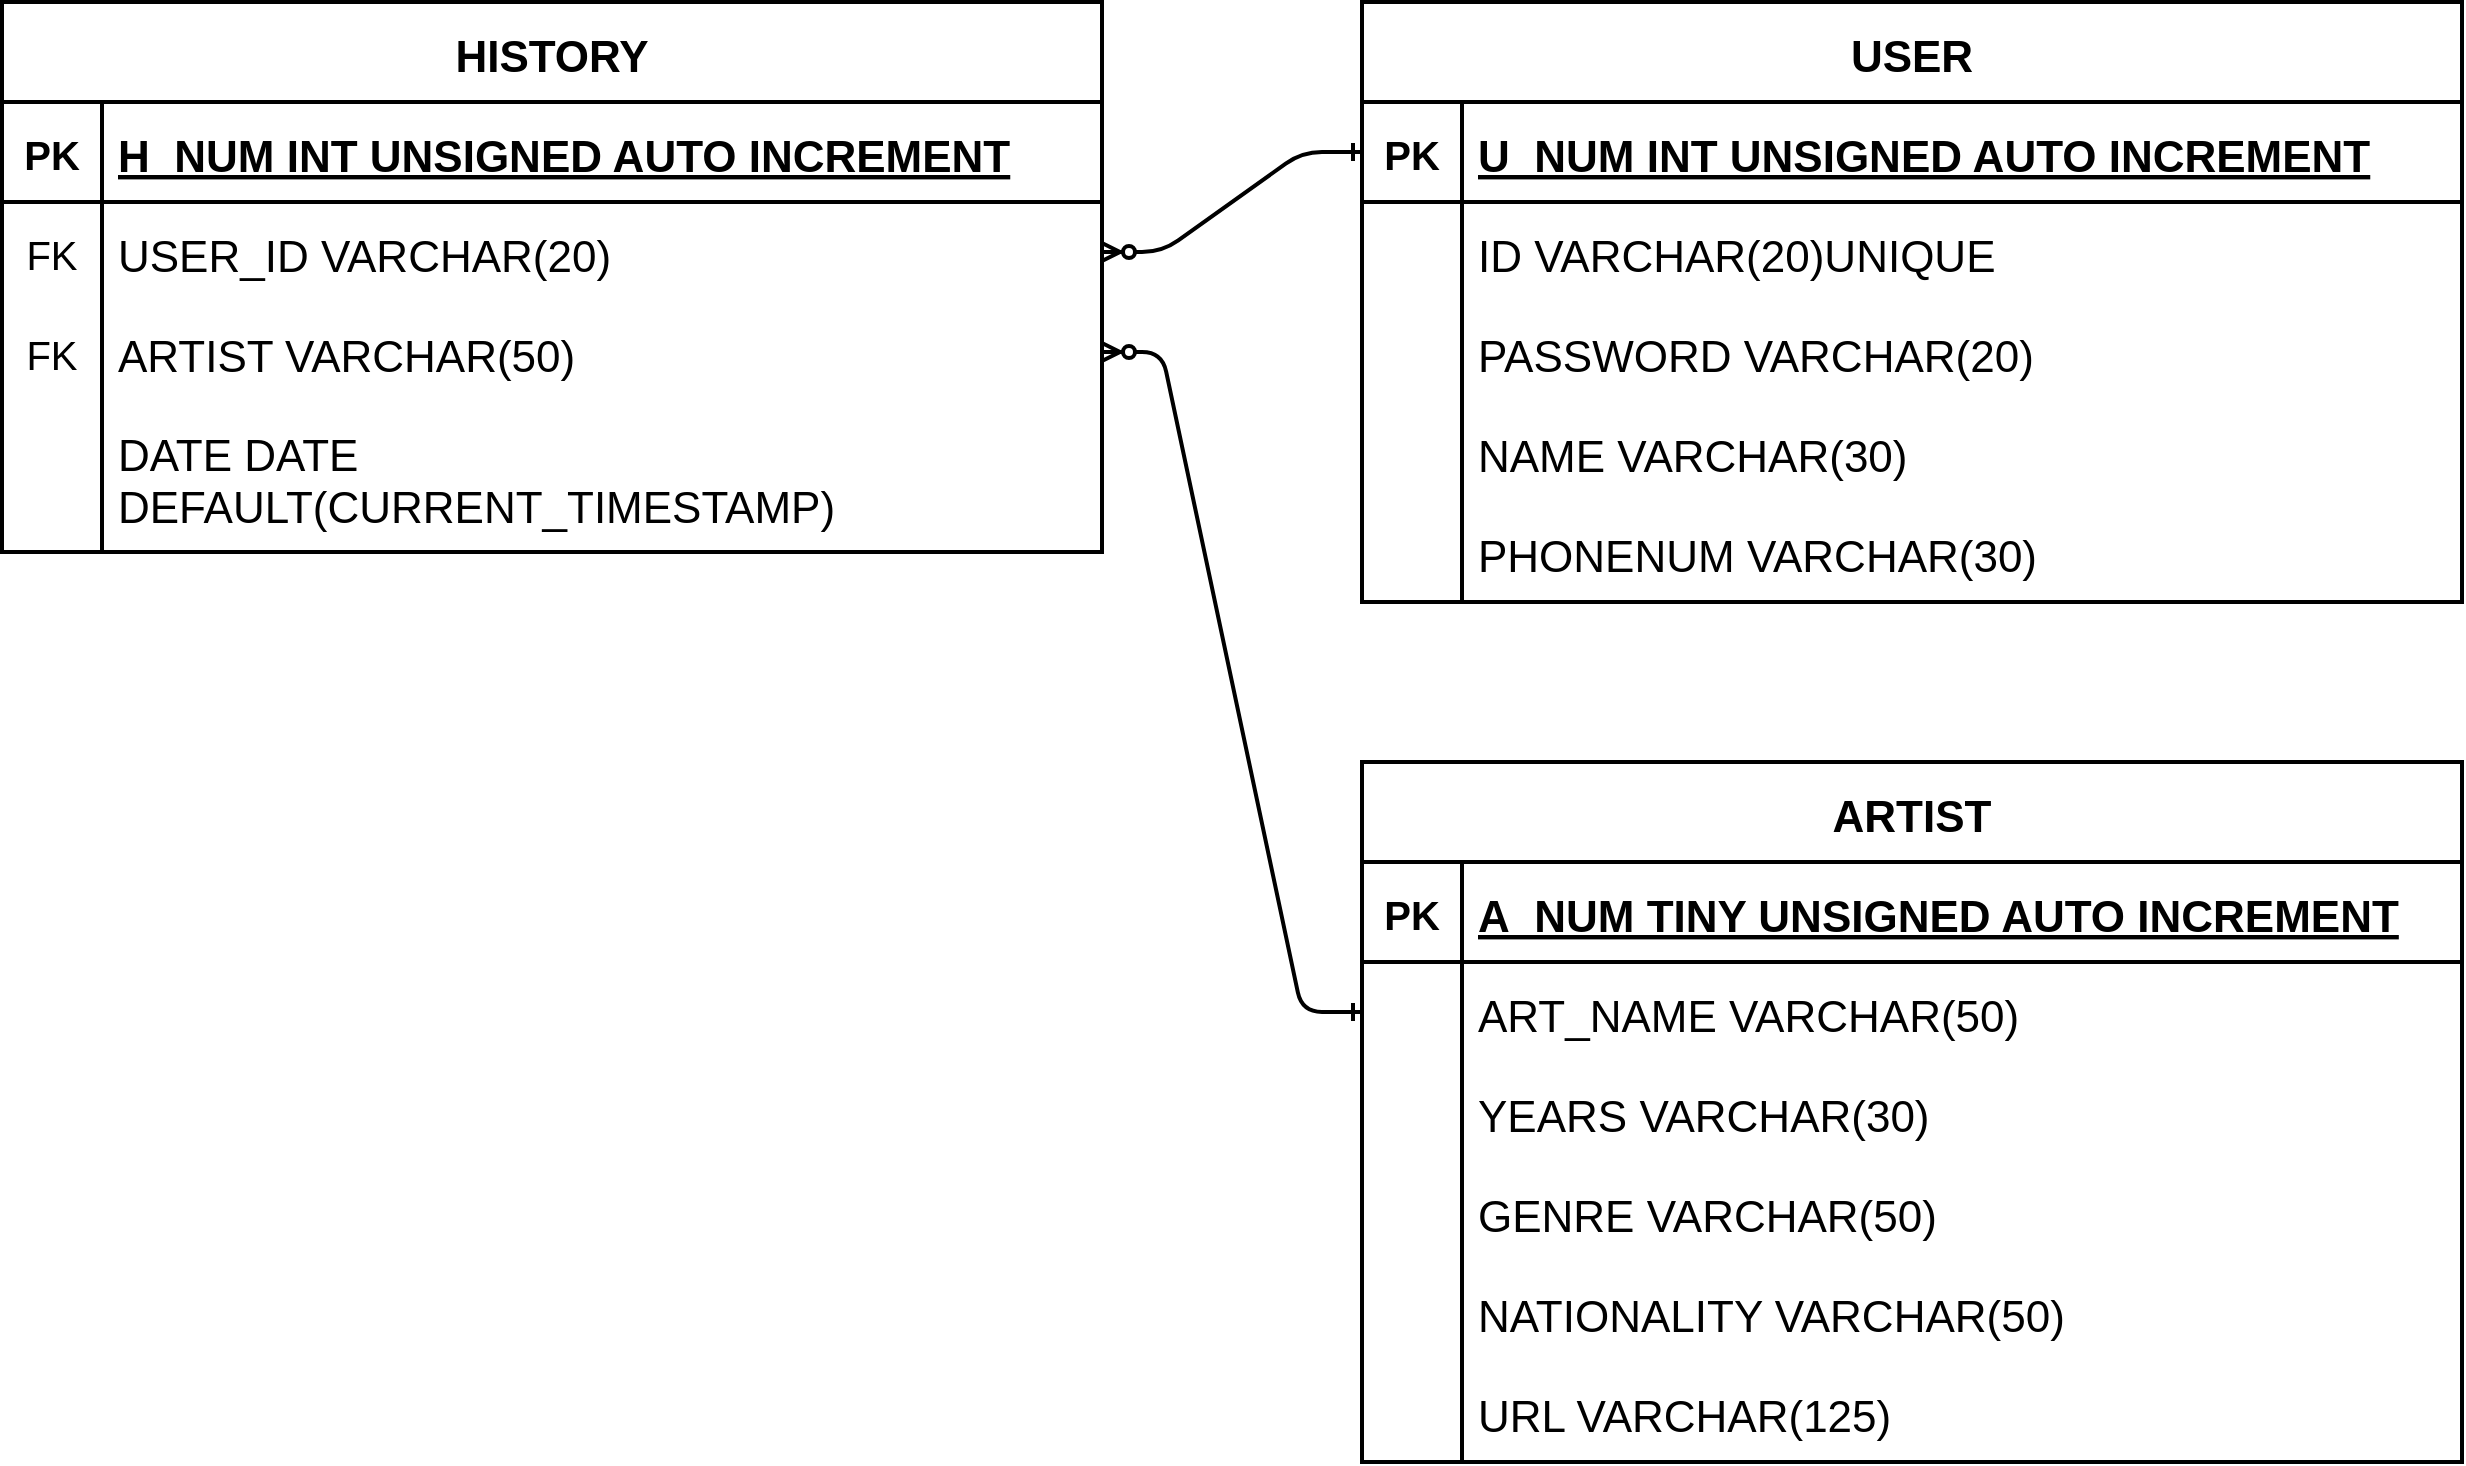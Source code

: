 <mxfile version="24.4.0" type="device">
  <diagram id="R2lEEEUBdFMjLlhIrx00" name="Page-1">
    <mxGraphModel dx="1530" dy="1212" grid="1" gridSize="10" guides="1" tooltips="1" connect="1" arrows="1" fold="1" page="1" pageScale="1" pageWidth="850" pageHeight="1100" math="0" shadow="0" extFonts="Permanent Marker^https://fonts.googleapis.com/css?family=Permanent+Marker">
      <root>
        <mxCell id="0" />
        <mxCell id="1" parent="0" />
        <mxCell id="C-vyLk0tnHw3VtMMgP7b-1" value="" style="edgeStyle=entityRelationEdgeStyle;endArrow=ERzeroToMany;startArrow=ERone;endFill=1;startFill=0;fontSize=20;exitX=0;exitY=0.5;exitDx=0;exitDy=0;entryX=1;entryY=0.5;entryDx=0;entryDy=0;strokeWidth=2;" parent="1" source="C-vyLk0tnHw3VtMMgP7b-24" target="mk90xjoUI99qQzS22Kd--71" edge="1">
          <mxGeometry width="100" height="100" relative="1" as="geometry">
            <mxPoint x="849" y="-20" as="sourcePoint" />
            <mxPoint x="869" y="235" as="targetPoint" />
          </mxGeometry>
        </mxCell>
        <mxCell id="C-vyLk0tnHw3VtMMgP7b-23" value="USER" style="shape=table;startSize=50;container=1;collapsible=1;childLayout=tableLayout;fixedRows=1;rowLines=0;fontStyle=1;align=center;resizeLast=1;fontSize=22;strokeWidth=2;" parent="1" vertex="1">
          <mxGeometry x="860" y="80" width="550" height="300" as="geometry" />
        </mxCell>
        <mxCell id="C-vyLk0tnHw3VtMMgP7b-24" value="" style="shape=partialRectangle;collapsible=0;dropTarget=0;pointerEvents=0;fillColor=none;points=[[0,0.5],[1,0.5]];portConstraint=eastwest;top=0;left=0;right=0;bottom=1;fontSize=20;strokeWidth=2;" parent="C-vyLk0tnHw3VtMMgP7b-23" vertex="1">
          <mxGeometry y="50" width="550" height="50" as="geometry" />
        </mxCell>
        <mxCell id="C-vyLk0tnHw3VtMMgP7b-25" value="PK" style="shape=partialRectangle;overflow=hidden;connectable=0;fillColor=none;top=0;left=0;bottom=0;right=0;fontStyle=1;fontSize=20;strokeWidth=2;" parent="C-vyLk0tnHw3VtMMgP7b-24" vertex="1">
          <mxGeometry width="50" height="50" as="geometry">
            <mxRectangle width="50" height="50" as="alternateBounds" />
          </mxGeometry>
        </mxCell>
        <mxCell id="C-vyLk0tnHw3VtMMgP7b-26" value="U_NUM INT UNSIGNED AUTO INCREMENT" style="shape=partialRectangle;overflow=hidden;connectable=0;fillColor=none;top=0;left=0;bottom=0;right=0;align=left;spacingLeft=6;fontStyle=5;fontSize=22;strokeWidth=2;" parent="C-vyLk0tnHw3VtMMgP7b-24" vertex="1">
          <mxGeometry x="50" width="500" height="50" as="geometry">
            <mxRectangle width="500" height="50" as="alternateBounds" />
          </mxGeometry>
        </mxCell>
        <mxCell id="C-vyLk0tnHw3VtMMgP7b-27" value="" style="shape=partialRectangle;collapsible=0;dropTarget=0;pointerEvents=0;fillColor=none;points=[[0,0.5],[1,0.5]];portConstraint=eastwest;top=0;left=0;right=0;bottom=0;fontSize=22;strokeWidth=2;" parent="C-vyLk0tnHw3VtMMgP7b-23" vertex="1">
          <mxGeometry y="100" width="550" height="50" as="geometry" />
        </mxCell>
        <mxCell id="C-vyLk0tnHw3VtMMgP7b-28" value="" style="shape=partialRectangle;overflow=hidden;connectable=0;fillColor=none;top=0;left=0;bottom=0;right=0;fontSize=22;strokeWidth=2;" parent="C-vyLk0tnHw3VtMMgP7b-27" vertex="1">
          <mxGeometry width="50" height="50" as="geometry">
            <mxRectangle width="50" height="50" as="alternateBounds" />
          </mxGeometry>
        </mxCell>
        <mxCell id="C-vyLk0tnHw3VtMMgP7b-29" value="ID VARCHAR(20)UNIQUE" style="shape=partialRectangle;overflow=hidden;connectable=0;fillColor=none;top=0;left=0;bottom=0;right=0;align=left;spacingLeft=6;fontSize=22;strokeWidth=2;" parent="C-vyLk0tnHw3VtMMgP7b-27" vertex="1">
          <mxGeometry x="50" width="500" height="50" as="geometry">
            <mxRectangle width="500" height="50" as="alternateBounds" />
          </mxGeometry>
        </mxCell>
        <mxCell id="mk90xjoUI99qQzS22Kd--1" value="" style="shape=partialRectangle;collapsible=0;dropTarget=0;pointerEvents=0;fillColor=none;points=[[0,0.5],[1,0.5]];portConstraint=eastwest;top=0;left=0;right=0;bottom=0;fontSize=22;strokeWidth=2;" parent="C-vyLk0tnHw3VtMMgP7b-23" vertex="1">
          <mxGeometry y="150" width="550" height="50" as="geometry" />
        </mxCell>
        <mxCell id="mk90xjoUI99qQzS22Kd--2" value="" style="shape=partialRectangle;overflow=hidden;connectable=0;fillColor=none;top=0;left=0;bottom=0;right=0;fontSize=22;strokeWidth=2;" parent="mk90xjoUI99qQzS22Kd--1" vertex="1">
          <mxGeometry width="50" height="50" as="geometry">
            <mxRectangle width="50" height="50" as="alternateBounds" />
          </mxGeometry>
        </mxCell>
        <mxCell id="mk90xjoUI99qQzS22Kd--3" value="PASSWORD VARCHAR(20) " style="shape=partialRectangle;overflow=hidden;connectable=0;fillColor=none;top=0;left=0;bottom=0;right=0;align=left;spacingLeft=6;fontSize=22;strokeWidth=2;" parent="mk90xjoUI99qQzS22Kd--1" vertex="1">
          <mxGeometry x="50" width="500" height="50" as="geometry">
            <mxRectangle width="500" height="50" as="alternateBounds" />
          </mxGeometry>
        </mxCell>
        <mxCell id="mk90xjoUI99qQzS22Kd--4" value="" style="shape=partialRectangle;collapsible=0;dropTarget=0;pointerEvents=0;fillColor=none;points=[[0,0.5],[1,0.5]];portConstraint=eastwest;top=0;left=0;right=0;bottom=0;fontSize=22;strokeWidth=2;" parent="C-vyLk0tnHw3VtMMgP7b-23" vertex="1">
          <mxGeometry y="200" width="550" height="50" as="geometry" />
        </mxCell>
        <mxCell id="mk90xjoUI99qQzS22Kd--5" value="" style="shape=partialRectangle;overflow=hidden;connectable=0;fillColor=none;top=0;left=0;bottom=0;right=0;fontSize=22;strokeWidth=2;" parent="mk90xjoUI99qQzS22Kd--4" vertex="1">
          <mxGeometry width="50" height="50" as="geometry">
            <mxRectangle width="50" height="50" as="alternateBounds" />
          </mxGeometry>
        </mxCell>
        <mxCell id="mk90xjoUI99qQzS22Kd--6" value="NAME VARCHAR(30) " style="shape=partialRectangle;overflow=hidden;connectable=0;fillColor=none;top=0;left=0;bottom=0;right=0;align=left;spacingLeft=6;fontSize=22;strokeWidth=2;" parent="mk90xjoUI99qQzS22Kd--4" vertex="1">
          <mxGeometry x="50" width="500" height="50" as="geometry">
            <mxRectangle width="500" height="50" as="alternateBounds" />
          </mxGeometry>
        </mxCell>
        <mxCell id="mk90xjoUI99qQzS22Kd--13" value="" style="shape=partialRectangle;collapsible=0;dropTarget=0;pointerEvents=0;fillColor=none;points=[[0,0.5],[1,0.5]];portConstraint=eastwest;top=0;left=0;right=0;bottom=0;fontSize=22;strokeWidth=2;" parent="C-vyLk0tnHw3VtMMgP7b-23" vertex="1">
          <mxGeometry y="250" width="550" height="50" as="geometry" />
        </mxCell>
        <mxCell id="mk90xjoUI99qQzS22Kd--14" value="" style="shape=partialRectangle;overflow=hidden;connectable=0;fillColor=none;top=0;left=0;bottom=0;right=0;fontSize=22;strokeWidth=2;" parent="mk90xjoUI99qQzS22Kd--13" vertex="1">
          <mxGeometry width="50" height="50" as="geometry">
            <mxRectangle width="50" height="50" as="alternateBounds" />
          </mxGeometry>
        </mxCell>
        <mxCell id="mk90xjoUI99qQzS22Kd--15" value="PHONENUM VARCHAR(30)" style="shape=partialRectangle;overflow=hidden;connectable=0;fillColor=none;top=0;left=0;bottom=0;right=0;align=left;spacingLeft=6;fontSize=22;strokeWidth=2;" parent="mk90xjoUI99qQzS22Kd--13" vertex="1">
          <mxGeometry x="50" width="500" height="50" as="geometry">
            <mxRectangle width="500" height="50" as="alternateBounds" />
          </mxGeometry>
        </mxCell>
        <mxCell id="mk90xjoUI99qQzS22Kd--25" value="HISTORY" style="shape=table;startSize=50;container=1;collapsible=1;childLayout=tableLayout;fixedRows=1;rowLines=0;fontStyle=1;align=center;resizeLast=1;fontSize=22;strokeWidth=2;" parent="1" vertex="1">
          <mxGeometry x="180" y="80" width="550" height="275" as="geometry" />
        </mxCell>
        <mxCell id="mk90xjoUI99qQzS22Kd--26" value="" style="shape=partialRectangle;collapsible=0;dropTarget=0;pointerEvents=0;fillColor=none;points=[[0,0.5],[1,0.5]];portConstraint=eastwest;top=0;left=0;right=0;bottom=1;fontSize=20;strokeWidth=2;" parent="mk90xjoUI99qQzS22Kd--25" vertex="1">
          <mxGeometry y="50" width="550" height="50" as="geometry" />
        </mxCell>
        <mxCell id="mk90xjoUI99qQzS22Kd--27" value="PK" style="shape=partialRectangle;overflow=hidden;connectable=0;fillColor=none;top=0;left=0;bottom=0;right=0;fontStyle=1;fontSize=20;strokeWidth=2;" parent="mk90xjoUI99qQzS22Kd--26" vertex="1">
          <mxGeometry width="50" height="50" as="geometry">
            <mxRectangle width="50" height="50" as="alternateBounds" />
          </mxGeometry>
        </mxCell>
        <mxCell id="mk90xjoUI99qQzS22Kd--28" value="H_NUM INT UNSIGNED AUTO INCREMENT" style="shape=partialRectangle;overflow=hidden;connectable=0;fillColor=none;top=0;left=0;bottom=0;right=0;align=left;spacingLeft=6;fontStyle=5;fontSize=22;strokeWidth=2;" parent="mk90xjoUI99qQzS22Kd--26" vertex="1">
          <mxGeometry x="50" width="500" height="50" as="geometry">
            <mxRectangle width="500" height="50" as="alternateBounds" />
          </mxGeometry>
        </mxCell>
        <mxCell id="mk90xjoUI99qQzS22Kd--71" value="" style="shape=partialRectangle;collapsible=0;dropTarget=0;pointerEvents=0;fillColor=none;points=[[0,0.5],[1,0.5]];portConstraint=eastwest;top=0;left=0;right=0;bottom=0;fontSize=20;strokeWidth=2;" parent="mk90xjoUI99qQzS22Kd--25" vertex="1">
          <mxGeometry y="100" width="550" height="50" as="geometry" />
        </mxCell>
        <mxCell id="mk90xjoUI99qQzS22Kd--72" value="FK" style="shape=partialRectangle;overflow=hidden;connectable=0;fillColor=none;top=0;left=0;bottom=0;right=0;fontSize=20;strokeWidth=2;" parent="mk90xjoUI99qQzS22Kd--71" vertex="1">
          <mxGeometry width="50" height="50" as="geometry">
            <mxRectangle width="50" height="50" as="alternateBounds" />
          </mxGeometry>
        </mxCell>
        <mxCell id="mk90xjoUI99qQzS22Kd--73" value="USER_ID VARCHAR(20)" style="shape=partialRectangle;overflow=hidden;connectable=0;fillColor=none;top=0;left=0;bottom=0;right=0;align=left;spacingLeft=6;fontSize=22;strokeWidth=2;" parent="mk90xjoUI99qQzS22Kd--71" vertex="1">
          <mxGeometry x="50" width="500" height="50" as="geometry">
            <mxRectangle width="500" height="50" as="alternateBounds" />
          </mxGeometry>
        </mxCell>
        <mxCell id="Wfu0jMog8RFlj_nz5CNM-1" value="" style="shape=partialRectangle;collapsible=0;dropTarget=0;pointerEvents=0;fillColor=none;points=[[0,0.5],[1,0.5]];portConstraint=eastwest;top=0;left=0;right=0;bottom=0;fontSize=20;strokeWidth=2;" parent="mk90xjoUI99qQzS22Kd--25" vertex="1">
          <mxGeometry y="150" width="550" height="50" as="geometry" />
        </mxCell>
        <mxCell id="Wfu0jMog8RFlj_nz5CNM-2" value="FK" style="shape=partialRectangle;overflow=hidden;connectable=0;fillColor=none;top=0;left=0;bottom=0;right=0;fontSize=20;strokeWidth=2;" parent="Wfu0jMog8RFlj_nz5CNM-1" vertex="1">
          <mxGeometry width="50" height="50" as="geometry">
            <mxRectangle width="50" height="50" as="alternateBounds" />
          </mxGeometry>
        </mxCell>
        <mxCell id="Wfu0jMog8RFlj_nz5CNM-3" value="ARTIST VARCHAR(50)" style="shape=partialRectangle;overflow=hidden;connectable=0;fillColor=none;top=0;left=0;bottom=0;right=0;align=left;spacingLeft=6;fontSize=22;strokeWidth=2;" parent="Wfu0jMog8RFlj_nz5CNM-1" vertex="1">
          <mxGeometry x="50" width="500" height="50" as="geometry">
            <mxRectangle width="500" height="50" as="alternateBounds" />
          </mxGeometry>
        </mxCell>
        <mxCell id="f-dGPlmY6VEnjDED5Tvp-1" value="" style="shape=partialRectangle;collapsible=0;dropTarget=0;pointerEvents=0;fillColor=none;points=[[0,0.5],[1,0.5]];portConstraint=eastwest;top=0;left=0;right=0;bottom=0;fontSize=20;strokeWidth=2;" vertex="1" parent="mk90xjoUI99qQzS22Kd--25">
          <mxGeometry y="200" width="550" height="75" as="geometry" />
        </mxCell>
        <mxCell id="f-dGPlmY6VEnjDED5Tvp-2" value="" style="shape=partialRectangle;overflow=hidden;connectable=0;fillColor=none;top=0;left=0;bottom=0;right=0;fontSize=20;strokeWidth=2;" vertex="1" parent="f-dGPlmY6VEnjDED5Tvp-1">
          <mxGeometry width="50" height="75" as="geometry">
            <mxRectangle width="50" height="75" as="alternateBounds" />
          </mxGeometry>
        </mxCell>
        <mxCell id="f-dGPlmY6VEnjDED5Tvp-3" value="DATE DATE&#xa;DEFAULT(CURRENT_TIMESTAMP)" style="shape=partialRectangle;overflow=hidden;connectable=0;fillColor=none;top=0;left=0;bottom=0;right=0;align=left;spacingLeft=6;fontSize=22;strokeWidth=2;" vertex="1" parent="f-dGPlmY6VEnjDED5Tvp-1">
          <mxGeometry x="50" width="500" height="75" as="geometry">
            <mxRectangle width="500" height="75" as="alternateBounds" />
          </mxGeometry>
        </mxCell>
        <mxCell id="Wfu0jMog8RFlj_nz5CNM-8" value="ARTIST" style="shape=table;startSize=50;container=1;collapsible=1;childLayout=tableLayout;fixedRows=1;rowLines=0;fontStyle=1;align=center;resizeLast=1;fontSize=22;strokeWidth=2;" parent="1" vertex="1">
          <mxGeometry x="860" y="460" width="550" height="350" as="geometry" />
        </mxCell>
        <mxCell id="Wfu0jMog8RFlj_nz5CNM-9" value="" style="shape=partialRectangle;collapsible=0;dropTarget=0;pointerEvents=0;fillColor=none;points=[[0,0.5],[1,0.5]];portConstraint=eastwest;top=0;left=0;right=0;bottom=1;fontSize=20;strokeWidth=2;" parent="Wfu0jMog8RFlj_nz5CNM-8" vertex="1">
          <mxGeometry y="50" width="550" height="50" as="geometry" />
        </mxCell>
        <mxCell id="Wfu0jMog8RFlj_nz5CNM-10" value="PK" style="shape=partialRectangle;overflow=hidden;connectable=0;fillColor=none;top=0;left=0;bottom=0;right=0;fontStyle=1;fontSize=20;strokeWidth=2;" parent="Wfu0jMog8RFlj_nz5CNM-9" vertex="1">
          <mxGeometry width="50" height="50" as="geometry">
            <mxRectangle width="50" height="50" as="alternateBounds" />
          </mxGeometry>
        </mxCell>
        <mxCell id="Wfu0jMog8RFlj_nz5CNM-11" value="A_NUM TINY UNSIGNED AUTO INCREMENT" style="shape=partialRectangle;overflow=hidden;connectable=0;fillColor=none;top=0;left=0;bottom=0;right=0;align=left;spacingLeft=6;fontStyle=5;fontSize=22;strokeWidth=2;" parent="Wfu0jMog8RFlj_nz5CNM-9" vertex="1">
          <mxGeometry x="50" width="500" height="50" as="geometry">
            <mxRectangle width="500" height="50" as="alternateBounds" />
          </mxGeometry>
        </mxCell>
        <mxCell id="Wfu0jMog8RFlj_nz5CNM-12" value="" style="shape=partialRectangle;collapsible=0;dropTarget=0;pointerEvents=0;fillColor=none;points=[[0,0.5],[1,0.5]];portConstraint=eastwest;top=0;left=0;right=0;bottom=0;fontSize=22;strokeWidth=2;" parent="Wfu0jMog8RFlj_nz5CNM-8" vertex="1">
          <mxGeometry y="100" width="550" height="50" as="geometry" />
        </mxCell>
        <mxCell id="Wfu0jMog8RFlj_nz5CNM-13" value="" style="shape=partialRectangle;overflow=hidden;connectable=0;fillColor=none;top=0;left=0;bottom=0;right=0;fontSize=22;strokeWidth=2;" parent="Wfu0jMog8RFlj_nz5CNM-12" vertex="1">
          <mxGeometry width="50" height="50" as="geometry">
            <mxRectangle width="50" height="50" as="alternateBounds" />
          </mxGeometry>
        </mxCell>
        <mxCell id="Wfu0jMog8RFlj_nz5CNM-14" value="ART_NAME VARCHAR(50)" style="shape=partialRectangle;overflow=hidden;connectable=0;fillColor=none;top=0;left=0;bottom=0;right=0;align=left;spacingLeft=6;fontSize=22;strokeWidth=2;" parent="Wfu0jMog8RFlj_nz5CNM-12" vertex="1">
          <mxGeometry x="50" width="500" height="50" as="geometry">
            <mxRectangle width="500" height="50" as="alternateBounds" />
          </mxGeometry>
        </mxCell>
        <mxCell id="Wfu0jMog8RFlj_nz5CNM-15" value="" style="shape=partialRectangle;collapsible=0;dropTarget=0;pointerEvents=0;fillColor=none;points=[[0,0.5],[1,0.5]];portConstraint=eastwest;top=0;left=0;right=0;bottom=0;fontSize=22;strokeWidth=2;" parent="Wfu0jMog8RFlj_nz5CNM-8" vertex="1">
          <mxGeometry y="150" width="550" height="50" as="geometry" />
        </mxCell>
        <mxCell id="Wfu0jMog8RFlj_nz5CNM-16" value="" style="shape=partialRectangle;overflow=hidden;connectable=0;fillColor=none;top=0;left=0;bottom=0;right=0;fontSize=22;strokeWidth=2;" parent="Wfu0jMog8RFlj_nz5CNM-15" vertex="1">
          <mxGeometry width="50" height="50" as="geometry">
            <mxRectangle width="50" height="50" as="alternateBounds" />
          </mxGeometry>
        </mxCell>
        <mxCell id="Wfu0jMog8RFlj_nz5CNM-17" value="YEARS VARCHAR(30)" style="shape=partialRectangle;overflow=hidden;connectable=0;fillColor=none;top=0;left=0;bottom=0;right=0;align=left;spacingLeft=6;fontSize=22;strokeWidth=2;" parent="Wfu0jMog8RFlj_nz5CNM-15" vertex="1">
          <mxGeometry x="50" width="500" height="50" as="geometry">
            <mxRectangle width="500" height="50" as="alternateBounds" />
          </mxGeometry>
        </mxCell>
        <mxCell id="Wfu0jMog8RFlj_nz5CNM-18" value="" style="shape=partialRectangle;collapsible=0;dropTarget=0;pointerEvents=0;fillColor=none;points=[[0,0.5],[1,0.5]];portConstraint=eastwest;top=0;left=0;right=0;bottom=0;fontSize=22;strokeWidth=2;" parent="Wfu0jMog8RFlj_nz5CNM-8" vertex="1">
          <mxGeometry y="200" width="550" height="50" as="geometry" />
        </mxCell>
        <mxCell id="Wfu0jMog8RFlj_nz5CNM-19" value="" style="shape=partialRectangle;overflow=hidden;connectable=0;fillColor=none;top=0;left=0;bottom=0;right=0;fontSize=22;strokeWidth=2;" parent="Wfu0jMog8RFlj_nz5CNM-18" vertex="1">
          <mxGeometry width="50" height="50" as="geometry">
            <mxRectangle width="50" height="50" as="alternateBounds" />
          </mxGeometry>
        </mxCell>
        <mxCell id="Wfu0jMog8RFlj_nz5CNM-20" value="GENRE VARCHAR(50)" style="shape=partialRectangle;overflow=hidden;connectable=0;fillColor=none;top=0;left=0;bottom=0;right=0;align=left;spacingLeft=6;fontSize=22;strokeWidth=2;" parent="Wfu0jMog8RFlj_nz5CNM-18" vertex="1">
          <mxGeometry x="50" width="500" height="50" as="geometry">
            <mxRectangle width="500" height="50" as="alternateBounds" />
          </mxGeometry>
        </mxCell>
        <mxCell id="Wfu0jMog8RFlj_nz5CNM-24" value="" style="shape=partialRectangle;collapsible=0;dropTarget=0;pointerEvents=0;fillColor=none;points=[[0,0.5],[1,0.5]];portConstraint=eastwest;top=0;left=0;right=0;bottom=0;fontSize=22;strokeWidth=2;" parent="Wfu0jMog8RFlj_nz5CNM-8" vertex="1">
          <mxGeometry y="250" width="550" height="50" as="geometry" />
        </mxCell>
        <mxCell id="Wfu0jMog8RFlj_nz5CNM-25" value="" style="shape=partialRectangle;overflow=hidden;connectable=0;fillColor=none;top=0;left=0;bottom=0;right=0;fontSize=22;strokeWidth=2;" parent="Wfu0jMog8RFlj_nz5CNM-24" vertex="1">
          <mxGeometry width="50" height="50" as="geometry">
            <mxRectangle width="50" height="50" as="alternateBounds" />
          </mxGeometry>
        </mxCell>
        <mxCell id="Wfu0jMog8RFlj_nz5CNM-26" value="NATIONALITY VARCHAR(50)" style="shape=partialRectangle;overflow=hidden;connectable=0;fillColor=none;top=0;left=0;bottom=0;right=0;align=left;spacingLeft=6;fontSize=22;strokeWidth=2;" parent="Wfu0jMog8RFlj_nz5CNM-24" vertex="1">
          <mxGeometry x="50" width="500" height="50" as="geometry">
            <mxRectangle width="500" height="50" as="alternateBounds" />
          </mxGeometry>
        </mxCell>
        <mxCell id="Wfu0jMog8RFlj_nz5CNM-21" value="" style="shape=partialRectangle;collapsible=0;dropTarget=0;pointerEvents=0;fillColor=none;points=[[0,0.5],[1,0.5]];portConstraint=eastwest;top=0;left=0;right=0;bottom=0;fontSize=22;strokeWidth=2;" parent="Wfu0jMog8RFlj_nz5CNM-8" vertex="1">
          <mxGeometry y="300" width="550" height="50" as="geometry" />
        </mxCell>
        <mxCell id="Wfu0jMog8RFlj_nz5CNM-22" value="" style="shape=partialRectangle;overflow=hidden;connectable=0;fillColor=none;top=0;left=0;bottom=0;right=0;fontSize=22;strokeWidth=2;" parent="Wfu0jMog8RFlj_nz5CNM-21" vertex="1">
          <mxGeometry width="50" height="50" as="geometry">
            <mxRectangle width="50" height="50" as="alternateBounds" />
          </mxGeometry>
        </mxCell>
        <mxCell id="Wfu0jMog8RFlj_nz5CNM-23" value="URL VARCHAR(125)" style="shape=partialRectangle;overflow=hidden;connectable=0;fillColor=none;top=0;left=0;bottom=0;right=0;align=left;spacingLeft=6;fontSize=22;strokeWidth=2;" parent="Wfu0jMog8RFlj_nz5CNM-21" vertex="1">
          <mxGeometry x="50" width="500" height="50" as="geometry">
            <mxRectangle width="500" height="50" as="alternateBounds" />
          </mxGeometry>
        </mxCell>
        <mxCell id="f-dGPlmY6VEnjDED5Tvp-4" value="" style="edgeStyle=entityRelationEdgeStyle;endArrow=ERzeroToMany;startArrow=ERone;endFill=1;startFill=0;fontSize=20;exitX=0;exitY=0.5;exitDx=0;exitDy=0;entryX=1;entryY=0.5;entryDx=0;entryDy=0;strokeWidth=2;" edge="1" parent="1" source="Wfu0jMog8RFlj_nz5CNM-12" target="Wfu0jMog8RFlj_nz5CNM-1">
          <mxGeometry width="100" height="100" relative="1" as="geometry">
            <mxPoint x="800" y="500" as="sourcePoint" />
            <mxPoint x="670" y="540" as="targetPoint" />
          </mxGeometry>
        </mxCell>
      </root>
    </mxGraphModel>
  </diagram>
</mxfile>
